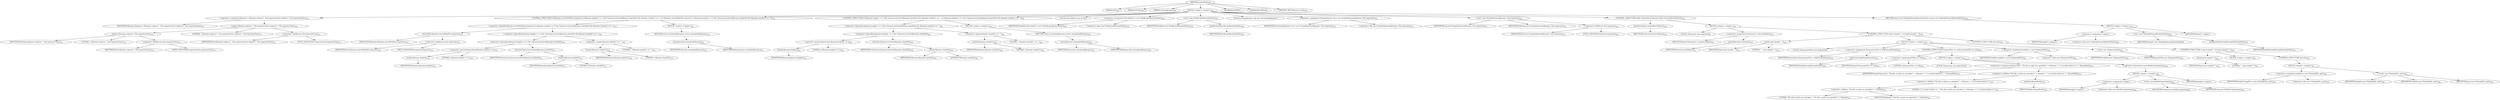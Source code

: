 digraph "resolveFile" {  
"590" [label = <(METHOD,resolveFile)<SUB>309</SUB>> ]
"34" [label = <(PARAM,this)<SUB>309</SUB>> ]
"591" [label = <(PARAM,File file)<SUB>309</SUB>> ]
"592" [label = <(PARAM,String filename)<SUB>309</SUB>> ]
"593" [label = <(BLOCK,&lt;empty&gt;,&lt;empty&gt;)<SUB>309</SUB>> ]
"594" [label = <(&lt;operator&gt;.assignment,filename = filename.replace('/', File.separatorChar).replace('\\', File.separatorChar))<SUB>310</SUB>> ]
"595" [label = <(IDENTIFIER,filename,filename = filename.replace('/', File.separatorChar).replace('\\', File.separatorChar))<SUB>310</SUB>> ]
"596" [label = <(replace,filename.replace('/', File.separatorChar).replace('\\', File.separatorChar))<SUB>310</SUB>> ]
"597" [label = <(replace,filename.replace('/', File.separatorChar))<SUB>310</SUB>> ]
"598" [label = <(IDENTIFIER,filename,filename.replace('/', File.separatorChar))<SUB>310</SUB>> ]
"599" [label = <(LITERAL,'/',filename.replace('/', File.separatorChar))<SUB>310</SUB>> ]
"600" [label = <(&lt;operator&gt;.fieldAccess,File.separatorChar)<SUB>310</SUB>> ]
"601" [label = <(IDENTIFIER,File,filename.replace('/', File.separatorChar))<SUB>310</SUB>> ]
"602" [label = <(FIELD_IDENTIFIER,separatorChar,separatorChar)<SUB>310</SUB>> ]
"603" [label = <(LITERAL,'\\',filename.replace('/', File.separatorChar).replace('\\', File.separatorChar))<SUB>311</SUB>> ]
"604" [label = <(&lt;operator&gt;.fieldAccess,File.separatorChar)<SUB>311</SUB>> ]
"605" [label = <(IDENTIFIER,File,filename.replace('/', File.separatorChar).replace('\\', File.separatorChar))<SUB>311</SUB>> ]
"606" [label = <(FIELD_IDENTIFIER,separatorChar,separatorChar)<SUB>311</SUB>> ]
"607" [label = <(CONTROL_STRUCTURE,if (filename.startsWith(File.separator) || (filename.length() &gt;= 2 &amp;&amp; Character.isLetter(filename.charAt(0)) &amp;&amp; filename.charAt(1) == ':')),if (filename.startsWith(File.separator) || (filename.length() &gt;= 2 &amp;&amp; Character.isLetter(filename.charAt(0)) &amp;&amp; filename.charAt(1) == ':')))<SUB>314</SUB>> ]
"608" [label = <(&lt;operator&gt;.logicalOr,filename.startsWith(File.separator) || (filename.length() &gt;= 2 &amp;&amp; Character.isLetter(filename.charAt(0)) &amp;&amp; filename.charAt(1) == ':'))<SUB>314</SUB>> ]
"609" [label = <(startsWith,filename.startsWith(File.separator))<SUB>314</SUB>> ]
"610" [label = <(IDENTIFIER,filename,filename.startsWith(File.separator))<SUB>314</SUB>> ]
"611" [label = <(&lt;operator&gt;.fieldAccess,File.separator)<SUB>314</SUB>> ]
"612" [label = <(IDENTIFIER,File,filename.startsWith(File.separator))<SUB>314</SUB>> ]
"613" [label = <(FIELD_IDENTIFIER,separator,separator)<SUB>314</SUB>> ]
"614" [label = <(&lt;operator&gt;.logicalAnd,filename.length() &gt;= 2 &amp;&amp; Character.isLetter(filename.charAt(0)) &amp;&amp; filename.charAt(1) == ':')<SUB>316</SUB>> ]
"615" [label = <(&lt;operator&gt;.logicalAnd,filename.length() &gt;= 2 &amp;&amp; Character.isLetter(filename.charAt(0)))<SUB>316</SUB>> ]
"616" [label = <(&lt;operator&gt;.greaterEqualsThan,filename.length() &gt;= 2)<SUB>316</SUB>> ]
"617" [label = <(length,filename.length())<SUB>316</SUB>> ]
"618" [label = <(IDENTIFIER,filename,filename.length())<SUB>316</SUB>> ]
"619" [label = <(LITERAL,2,filename.length() &gt;= 2)<SUB>316</SUB>> ]
"620" [label = <(isLetter,Character.isLetter(filename.charAt(0)))<SUB>317</SUB>> ]
"621" [label = <(IDENTIFIER,Character,Character.isLetter(filename.charAt(0)))<SUB>317</SUB>> ]
"622" [label = <(charAt,filename.charAt(0))<SUB>317</SUB>> ]
"623" [label = <(IDENTIFIER,filename,filename.charAt(0))<SUB>317</SUB>> ]
"624" [label = <(LITERAL,0,filename.charAt(0))<SUB>317</SUB>> ]
"625" [label = <(&lt;operator&gt;.equals,filename.charAt(1) == ':')<SUB>318</SUB>> ]
"626" [label = <(charAt,filename.charAt(1))<SUB>318</SUB>> ]
"627" [label = <(IDENTIFIER,filename,filename.charAt(1))<SUB>318</SUB>> ]
"628" [label = <(LITERAL,1,filename.charAt(1))<SUB>318</SUB>> ]
"629" [label = <(LITERAL,':',filename.charAt(1) == ':')<SUB>318</SUB>> ]
"630" [label = <(BLOCK,&lt;empty&gt;,&lt;empty&gt;)<SUB>320</SUB>> ]
"631" [label = <(RETURN,return normalize(filename);,return normalize(filename);)<SUB>321</SUB>> ]
"632" [label = <(normalize,this.normalize(filename))<SUB>321</SUB>> ]
"33" [label = <(IDENTIFIER,this,this.normalize(filename))<SUB>321</SUB>> ]
"633" [label = <(IDENTIFIER,filename,this.normalize(filename))<SUB>321</SUB>> ]
"634" [label = <(CONTROL_STRUCTURE,if (filename.length() &gt;= 2 &amp;&amp; Character.isLetter(filename.charAt(0)) &amp;&amp; filename.charAt(1) == ':'),if (filename.length() &gt;= 2 &amp;&amp; Character.isLetter(filename.charAt(0)) &amp;&amp; filename.charAt(1) == ':'))<SUB>324</SUB>> ]
"635" [label = <(&lt;operator&gt;.logicalAnd,filename.length() &gt;= 2 &amp;&amp; Character.isLetter(filename.charAt(0)) &amp;&amp; filename.charAt(1) == ':')<SUB>324</SUB>> ]
"636" [label = <(&lt;operator&gt;.logicalAnd,filename.length() &gt;= 2 &amp;&amp; Character.isLetter(filename.charAt(0)))<SUB>324</SUB>> ]
"637" [label = <(&lt;operator&gt;.greaterEqualsThan,filename.length() &gt;= 2)<SUB>324</SUB>> ]
"638" [label = <(length,filename.length())<SUB>324</SUB>> ]
"639" [label = <(IDENTIFIER,filename,filename.length())<SUB>324</SUB>> ]
"640" [label = <(LITERAL,2,filename.length() &gt;= 2)<SUB>324</SUB>> ]
"641" [label = <(isLetter,Character.isLetter(filename.charAt(0)))<SUB>325</SUB>> ]
"642" [label = <(IDENTIFIER,Character,Character.isLetter(filename.charAt(0)))<SUB>325</SUB>> ]
"643" [label = <(charAt,filename.charAt(0))<SUB>325</SUB>> ]
"644" [label = <(IDENTIFIER,filename,filename.charAt(0))<SUB>325</SUB>> ]
"645" [label = <(LITERAL,0,filename.charAt(0))<SUB>325</SUB>> ]
"646" [label = <(&lt;operator&gt;.equals,filename.charAt(1) == ':')<SUB>326</SUB>> ]
"647" [label = <(charAt,filename.charAt(1))<SUB>326</SUB>> ]
"648" [label = <(IDENTIFIER,filename,filename.charAt(1))<SUB>326</SUB>> ]
"649" [label = <(LITERAL,1,filename.charAt(1))<SUB>326</SUB>> ]
"650" [label = <(LITERAL,':',filename.charAt(1) == ':')<SUB>326</SUB>> ]
"651" [label = <(BLOCK,&lt;empty&gt;,&lt;empty&gt;)<SUB>326</SUB>> ]
"652" [label = <(RETURN,return normalize(filename);,return normalize(filename);)<SUB>327</SUB>> ]
"653" [label = <(normalize,this.normalize(filename))<SUB>327</SUB>> ]
"35" [label = <(IDENTIFIER,this,this.normalize(filename))<SUB>327</SUB>> ]
"654" [label = <(IDENTIFIER,filename,this.normalize(filename))<SUB>327</SUB>> ]
"37" [label = <(LOCAL,File helpFile: java.io.File)> ]
"655" [label = <(&lt;operator&gt;.assignment,File helpFile = new File(file.getAbsolutePath()))<SUB>330</SUB>> ]
"656" [label = <(IDENTIFIER,helpFile,File helpFile = new File(file.getAbsolutePath()))<SUB>330</SUB>> ]
"657" [label = <(&lt;operator&gt;.alloc,new File(file.getAbsolutePath()))<SUB>330</SUB>> ]
"658" [label = <(&lt;init&gt;,new File(file.getAbsolutePath()))<SUB>330</SUB>> ]
"36" [label = <(IDENTIFIER,helpFile,new File(file.getAbsolutePath()))<SUB>330</SUB>> ]
"659" [label = <(getAbsolutePath,file.getAbsolutePath())<SUB>330</SUB>> ]
"660" [label = <(IDENTIFIER,file,file.getAbsolutePath())<SUB>330</SUB>> ]
"39" [label = <(LOCAL,StringTokenizer tok: java.util.StringTokenizer)> ]
"661" [label = <(&lt;operator&gt;.assignment,StringTokenizer tok = new StringTokenizer(filename, File.separator))<SUB>331</SUB>> ]
"662" [label = <(IDENTIFIER,tok,StringTokenizer tok = new StringTokenizer(filename, File.separator))<SUB>331</SUB>> ]
"663" [label = <(&lt;operator&gt;.alloc,new StringTokenizer(filename, File.separator))<SUB>331</SUB>> ]
"664" [label = <(&lt;init&gt;,new StringTokenizer(filename, File.separator))<SUB>331</SUB>> ]
"38" [label = <(IDENTIFIER,tok,new StringTokenizer(filename, File.separator))<SUB>331</SUB>> ]
"665" [label = <(IDENTIFIER,filename,new StringTokenizer(filename, File.separator))<SUB>331</SUB>> ]
"666" [label = <(&lt;operator&gt;.fieldAccess,File.separator)<SUB>331</SUB>> ]
"667" [label = <(IDENTIFIER,File,new StringTokenizer(filename, File.separator))<SUB>331</SUB>> ]
"668" [label = <(FIELD_IDENTIFIER,separator,separator)<SUB>331</SUB>> ]
"669" [label = <(CONTROL_STRUCTURE,while (tok.hasMoreTokens()),while (tok.hasMoreTokens()))<SUB>332</SUB>> ]
"670" [label = <(hasMoreTokens,tok.hasMoreTokens())<SUB>332</SUB>> ]
"671" [label = <(IDENTIFIER,tok,tok.hasMoreTokens())<SUB>332</SUB>> ]
"672" [label = <(BLOCK,&lt;empty&gt;,&lt;empty&gt;)<SUB>332</SUB>> ]
"673" [label = <(LOCAL,String part: java.lang.String)> ]
"674" [label = <(&lt;operator&gt;.assignment,String part = tok.nextToken())<SUB>333</SUB>> ]
"675" [label = <(IDENTIFIER,part,String part = tok.nextToken())<SUB>333</SUB>> ]
"676" [label = <(nextToken,tok.nextToken())<SUB>333</SUB>> ]
"677" [label = <(IDENTIFIER,tok,tok.nextToken())<SUB>333</SUB>> ]
"678" [label = <(CONTROL_STRUCTURE,if (part.equals(&quot;..&quot;)),if (part.equals(&quot;..&quot;)))<SUB>334</SUB>> ]
"679" [label = <(equals,part.equals(&quot;..&quot;))<SUB>334</SUB>> ]
"680" [label = <(IDENTIFIER,part,part.equals(&quot;..&quot;))<SUB>334</SUB>> ]
"681" [label = <(LITERAL,&quot;..&quot;,part.equals(&quot;..&quot;))<SUB>334</SUB>> ]
"682" [label = <(BLOCK,&lt;empty&gt;,&lt;empty&gt;)<SUB>334</SUB>> ]
"683" [label = <(LOCAL,String parentFile: java.lang.String)> ]
"684" [label = <(&lt;operator&gt;.assignment,String parentFile = helpFile.getParent())<SUB>335</SUB>> ]
"685" [label = <(IDENTIFIER,parentFile,String parentFile = helpFile.getParent())<SUB>335</SUB>> ]
"686" [label = <(getParent,helpFile.getParent())<SUB>335</SUB>> ]
"687" [label = <(IDENTIFIER,helpFile,helpFile.getParent())<SUB>335</SUB>> ]
"688" [label = <(CONTROL_STRUCTURE,if (parentFile == null),if (parentFile == null))<SUB>336</SUB>> ]
"689" [label = <(&lt;operator&gt;.equals,parentFile == null)<SUB>336</SUB>> ]
"690" [label = <(IDENTIFIER,parentFile,parentFile == null)<SUB>336</SUB>> ]
"691" [label = <(LITERAL,null,parentFile == null)<SUB>336</SUB>> ]
"692" [label = <(BLOCK,&lt;empty&gt;,&lt;empty&gt;)<SUB>336</SUB>> ]
"693" [label = <(LOCAL,String msg: java.lang.String)> ]
"694" [label = <(&lt;operator&gt;.assignment,String msg = &quot;The file or path you specified (&quot; + filename + &quot;) is invalid relative to &quot; + file.getPath())<SUB>337</SUB>> ]
"695" [label = <(IDENTIFIER,msg,String msg = &quot;The file or path you specified (&quot; + filename + &quot;) is invalid relative to &quot; + file.getPath())<SUB>337</SUB>> ]
"696" [label = <(&lt;operator&gt;.addition,&quot;The file or path you specified (&quot; + filename + &quot;) is invalid relative to &quot; + file.getPath())<SUB>337</SUB>> ]
"697" [label = <(&lt;operator&gt;.addition,&quot;The file or path you specified (&quot; + filename + &quot;) is invalid relative to &quot;)<SUB>337</SUB>> ]
"698" [label = <(&lt;operator&gt;.addition,&quot;The file or path you specified (&quot; + filename)<SUB>337</SUB>> ]
"699" [label = <(LITERAL,&quot;The file or path you specified (&quot;,&quot;The file or path you specified (&quot; + filename)<SUB>337</SUB>> ]
"700" [label = <(IDENTIFIER,filename,&quot;The file or path you specified (&quot; + filename)<SUB>338</SUB>> ]
"701" [label = <(LITERAL,&quot;) is invalid relative to &quot;,&quot;The file or path you specified (&quot; + filename + &quot;) is invalid relative to &quot;)<SUB>338</SUB>> ]
"702" [label = <(getPath,file.getPath())<SUB>339</SUB>> ]
"703" [label = <(IDENTIFIER,file,file.getPath())<SUB>339</SUB>> ]
"704" [label = <(&lt;operator&gt;.throw,throw new BuildException(msg);)<SUB>340</SUB>> ]
"705" [label = <(BLOCK,&lt;empty&gt;,&lt;empty&gt;)<SUB>340</SUB>> ]
"706" [label = <(&lt;operator&gt;.assignment,&lt;empty&gt;)> ]
"707" [label = <(IDENTIFIER,$obj24,&lt;empty&gt;)> ]
"708" [label = <(&lt;operator&gt;.alloc,new BuildException(msg))<SUB>340</SUB>> ]
"709" [label = <(&lt;init&gt;,new BuildException(msg))<SUB>340</SUB>> ]
"710" [label = <(IDENTIFIER,$obj24,new BuildException(msg))> ]
"711" [label = <(IDENTIFIER,msg,new BuildException(msg))<SUB>340</SUB>> ]
"712" [label = <(IDENTIFIER,$obj24,&lt;empty&gt;)> ]
"713" [label = <(&lt;operator&gt;.assignment,helpFile = new File(parentFile))<SUB>342</SUB>> ]
"714" [label = <(IDENTIFIER,helpFile,helpFile = new File(parentFile))<SUB>342</SUB>> ]
"715" [label = <(&lt;operator&gt;.alloc,new File(parentFile))<SUB>342</SUB>> ]
"716" [label = <(&lt;init&gt;,new File(parentFile))<SUB>342</SUB>> ]
"40" [label = <(IDENTIFIER,helpFile,new File(parentFile))<SUB>342</SUB>> ]
"717" [label = <(IDENTIFIER,parentFile,new File(parentFile))<SUB>342</SUB>> ]
"718" [label = <(CONTROL_STRUCTURE,else,else)<SUB>343</SUB>> ]
"719" [label = <(CONTROL_STRUCTURE,if (part.equals(&quot;.&quot;)),if (part.equals(&quot;.&quot;)))<SUB>343</SUB>> ]
"720" [label = <(equals,part.equals(&quot;.&quot;))<SUB>343</SUB>> ]
"721" [label = <(IDENTIFIER,part,part.equals(&quot;.&quot;))<SUB>343</SUB>> ]
"722" [label = <(LITERAL,&quot;.&quot;,part.equals(&quot;.&quot;))<SUB>343</SUB>> ]
"723" [label = <(BLOCK,&lt;empty&gt;,&lt;empty&gt;)<SUB>343</SUB>> ]
"724" [label = <(CONTROL_STRUCTURE,else,else)<SUB>345</SUB>> ]
"725" [label = <(BLOCK,&lt;empty&gt;,&lt;empty&gt;)<SUB>345</SUB>> ]
"726" [label = <(&lt;operator&gt;.assignment,helpFile = new File(helpFile, part))<SUB>346</SUB>> ]
"727" [label = <(IDENTIFIER,helpFile,helpFile = new File(helpFile, part))<SUB>346</SUB>> ]
"728" [label = <(&lt;operator&gt;.alloc,new File(helpFile, part))<SUB>346</SUB>> ]
"729" [label = <(&lt;init&gt;,new File(helpFile, part))<SUB>346</SUB>> ]
"41" [label = <(IDENTIFIER,helpFile,new File(helpFile, part))<SUB>346</SUB>> ]
"730" [label = <(IDENTIFIER,helpFile,new File(helpFile, part))<SUB>346</SUB>> ]
"731" [label = <(IDENTIFIER,part,new File(helpFile, part))<SUB>346</SUB>> ]
"732" [label = <(RETURN,return new File(helpFile.getAbsolutePath());,return new File(helpFile.getAbsolutePath());)<SUB>350</SUB>> ]
"733" [label = <(BLOCK,&lt;empty&gt;,&lt;empty&gt;)<SUB>350</SUB>> ]
"734" [label = <(&lt;operator&gt;.assignment,&lt;empty&gt;)> ]
"735" [label = <(IDENTIFIER,$obj27,&lt;empty&gt;)> ]
"736" [label = <(&lt;operator&gt;.alloc,new File(helpFile.getAbsolutePath()))<SUB>350</SUB>> ]
"737" [label = <(&lt;init&gt;,new File(helpFile.getAbsolutePath()))<SUB>350</SUB>> ]
"738" [label = <(IDENTIFIER,$obj27,new File(helpFile.getAbsolutePath()))> ]
"739" [label = <(getAbsolutePath,helpFile.getAbsolutePath())<SUB>350</SUB>> ]
"740" [label = <(IDENTIFIER,helpFile,helpFile.getAbsolutePath())<SUB>350</SUB>> ]
"741" [label = <(IDENTIFIER,$obj27,&lt;empty&gt;)> ]
"742" [label = <(MODIFIER,PUBLIC)> ]
"743" [label = <(MODIFIER,VIRTUAL)> ]
"744" [label = <(METHOD_RETURN,java.io.File)<SUB>309</SUB>> ]
  "590" -> "34" 
  "590" -> "591" 
  "590" -> "592" 
  "590" -> "593" 
  "590" -> "742" 
  "590" -> "743" 
  "590" -> "744" 
  "593" -> "594" 
  "593" -> "607" 
  "593" -> "634" 
  "593" -> "37" 
  "593" -> "655" 
  "593" -> "658" 
  "593" -> "39" 
  "593" -> "661" 
  "593" -> "664" 
  "593" -> "669" 
  "593" -> "732" 
  "594" -> "595" 
  "594" -> "596" 
  "596" -> "597" 
  "596" -> "603" 
  "596" -> "604" 
  "597" -> "598" 
  "597" -> "599" 
  "597" -> "600" 
  "600" -> "601" 
  "600" -> "602" 
  "604" -> "605" 
  "604" -> "606" 
  "607" -> "608" 
  "607" -> "630" 
  "608" -> "609" 
  "608" -> "614" 
  "609" -> "610" 
  "609" -> "611" 
  "611" -> "612" 
  "611" -> "613" 
  "614" -> "615" 
  "614" -> "625" 
  "615" -> "616" 
  "615" -> "620" 
  "616" -> "617" 
  "616" -> "619" 
  "617" -> "618" 
  "620" -> "621" 
  "620" -> "622" 
  "622" -> "623" 
  "622" -> "624" 
  "625" -> "626" 
  "625" -> "629" 
  "626" -> "627" 
  "626" -> "628" 
  "630" -> "631" 
  "631" -> "632" 
  "632" -> "33" 
  "632" -> "633" 
  "634" -> "635" 
  "634" -> "651" 
  "635" -> "636" 
  "635" -> "646" 
  "636" -> "637" 
  "636" -> "641" 
  "637" -> "638" 
  "637" -> "640" 
  "638" -> "639" 
  "641" -> "642" 
  "641" -> "643" 
  "643" -> "644" 
  "643" -> "645" 
  "646" -> "647" 
  "646" -> "650" 
  "647" -> "648" 
  "647" -> "649" 
  "651" -> "652" 
  "652" -> "653" 
  "653" -> "35" 
  "653" -> "654" 
  "655" -> "656" 
  "655" -> "657" 
  "658" -> "36" 
  "658" -> "659" 
  "659" -> "660" 
  "661" -> "662" 
  "661" -> "663" 
  "664" -> "38" 
  "664" -> "665" 
  "664" -> "666" 
  "666" -> "667" 
  "666" -> "668" 
  "669" -> "670" 
  "669" -> "672" 
  "670" -> "671" 
  "672" -> "673" 
  "672" -> "674" 
  "672" -> "678" 
  "674" -> "675" 
  "674" -> "676" 
  "676" -> "677" 
  "678" -> "679" 
  "678" -> "682" 
  "678" -> "718" 
  "679" -> "680" 
  "679" -> "681" 
  "682" -> "683" 
  "682" -> "684" 
  "682" -> "688" 
  "682" -> "713" 
  "682" -> "716" 
  "684" -> "685" 
  "684" -> "686" 
  "686" -> "687" 
  "688" -> "689" 
  "688" -> "692" 
  "689" -> "690" 
  "689" -> "691" 
  "692" -> "693" 
  "692" -> "694" 
  "692" -> "704" 
  "694" -> "695" 
  "694" -> "696" 
  "696" -> "697" 
  "696" -> "702" 
  "697" -> "698" 
  "697" -> "701" 
  "698" -> "699" 
  "698" -> "700" 
  "702" -> "703" 
  "704" -> "705" 
  "705" -> "706" 
  "705" -> "709" 
  "705" -> "712" 
  "706" -> "707" 
  "706" -> "708" 
  "709" -> "710" 
  "709" -> "711" 
  "713" -> "714" 
  "713" -> "715" 
  "716" -> "40" 
  "716" -> "717" 
  "718" -> "719" 
  "719" -> "720" 
  "719" -> "723" 
  "719" -> "724" 
  "720" -> "721" 
  "720" -> "722" 
  "724" -> "725" 
  "725" -> "726" 
  "725" -> "729" 
  "726" -> "727" 
  "726" -> "728" 
  "729" -> "41" 
  "729" -> "730" 
  "729" -> "731" 
  "732" -> "733" 
  "733" -> "734" 
  "733" -> "737" 
  "733" -> "741" 
  "734" -> "735" 
  "734" -> "736" 
  "737" -> "738" 
  "737" -> "739" 
  "739" -> "740" 
}
